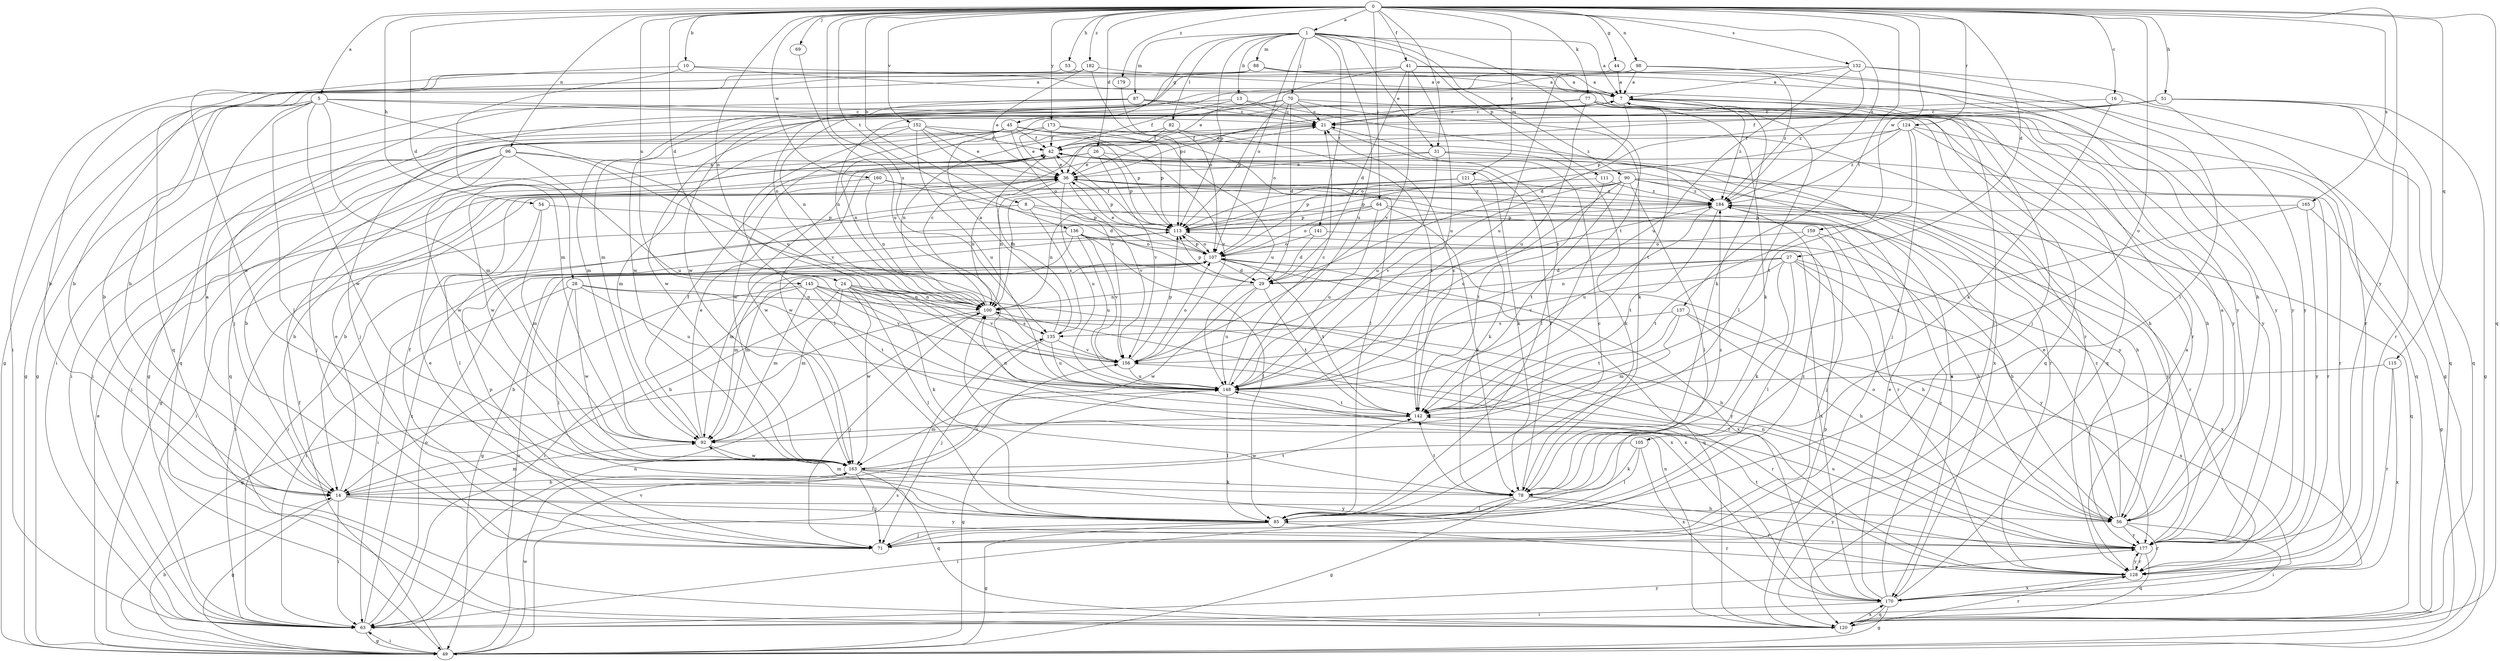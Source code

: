 strict digraph  {
0;
1;
5;
7;
8;
10;
13;
14;
16;
21;
24;
26;
27;
28;
29;
31;
36;
41;
42;
44;
45;
49;
51;
53;
54;
56;
63;
64;
69;
70;
71;
77;
78;
82;
85;
87;
88;
90;
92;
96;
98;
100;
105;
107;
111;
113;
115;
120;
121;
124;
128;
132;
135;
136;
137;
141;
142;
145;
148;
152;
156;
159;
160;
163;
165;
170;
173;
177;
179;
182;
184;
0 -> 1  [label=a];
0 -> 5  [label=a];
0 -> 8  [label=b];
0 -> 10  [label=b];
0 -> 16  [label=c];
0 -> 24  [label=d];
0 -> 26  [label=d];
0 -> 27  [label=d];
0 -> 28  [label=d];
0 -> 31  [label=e];
0 -> 41  [label=f];
0 -> 44  [label=g];
0 -> 51  [label=h];
0 -> 53  [label=h];
0 -> 54  [label=h];
0 -> 64  [label=j];
0 -> 69  [label=j];
0 -> 77  [label=k];
0 -> 96  [label=n];
0 -> 98  [label=n];
0 -> 100  [label=n];
0 -> 105  [label=o];
0 -> 115  [label=q];
0 -> 120  [label=q];
0 -> 121  [label=r];
0 -> 124  [label=r];
0 -> 132  [label=s];
0 -> 135  [label=s];
0 -> 136  [label=t];
0 -> 137  [label=t];
0 -> 145  [label=u];
0 -> 152  [label=v];
0 -> 159  [label=w];
0 -> 160  [label=w];
0 -> 165  [label=x];
0 -> 173  [label=y];
0 -> 177  [label=y];
0 -> 179  [label=z];
0 -> 182  [label=z];
0 -> 184  [label=z];
1 -> 7  [label=a];
1 -> 13  [label=b];
1 -> 31  [label=e];
1 -> 45  [label=g];
1 -> 70  [label=j];
1 -> 82  [label=l];
1 -> 87  [label=m];
1 -> 88  [label=m];
1 -> 90  [label=m];
1 -> 107  [label=o];
1 -> 111  [label=p];
1 -> 113  [label=p];
1 -> 141  [label=t];
1 -> 142  [label=t];
1 -> 148  [label=u];
5 -> 14  [label=b];
5 -> 21  [label=c];
5 -> 49  [label=g];
5 -> 85  [label=l];
5 -> 92  [label=m];
5 -> 120  [label=q];
5 -> 128  [label=r];
5 -> 148  [label=u];
5 -> 163  [label=w];
7 -> 21  [label=c];
7 -> 71  [label=j];
7 -> 85  [label=l];
7 -> 100  [label=n];
7 -> 113  [label=p];
7 -> 120  [label=q];
7 -> 177  [label=y];
7 -> 184  [label=z];
8 -> 63  [label=i];
8 -> 113  [label=p];
8 -> 128  [label=r];
8 -> 135  [label=s];
10 -> 7  [label=a];
10 -> 92  [label=m];
10 -> 163  [label=w];
10 -> 177  [label=y];
13 -> 21  [label=c];
13 -> 42  [label=f];
13 -> 63  [label=i];
13 -> 184  [label=z];
14 -> 7  [label=a];
14 -> 36  [label=e];
14 -> 49  [label=g];
14 -> 56  [label=h];
14 -> 63  [label=i];
14 -> 85  [label=l];
14 -> 92  [label=m];
14 -> 142  [label=t];
14 -> 177  [label=y];
16 -> 21  [label=c];
16 -> 78  [label=k];
16 -> 120  [label=q];
21 -> 42  [label=f];
21 -> 63  [label=i];
21 -> 85  [label=l];
24 -> 14  [label=b];
24 -> 78  [label=k];
24 -> 85  [label=l];
24 -> 92  [label=m];
24 -> 100  [label=n];
24 -> 156  [label=v];
24 -> 163  [label=w];
24 -> 170  [label=x];
24 -> 177  [label=y];
26 -> 14  [label=b];
26 -> 36  [label=e];
26 -> 113  [label=p];
26 -> 128  [label=r];
26 -> 156  [label=v];
26 -> 163  [label=w];
27 -> 29  [label=d];
27 -> 56  [label=h];
27 -> 78  [label=k];
27 -> 85  [label=l];
27 -> 92  [label=m];
27 -> 100  [label=n];
27 -> 156  [label=v];
27 -> 170  [label=x];
27 -> 177  [label=y];
28 -> 63  [label=i];
28 -> 85  [label=l];
28 -> 100  [label=n];
28 -> 148  [label=u];
28 -> 163  [label=w];
28 -> 170  [label=x];
29 -> 100  [label=n];
29 -> 113  [label=p];
29 -> 142  [label=t];
29 -> 148  [label=u];
29 -> 163  [label=w];
29 -> 184  [label=z];
31 -> 36  [label=e];
31 -> 78  [label=k];
31 -> 128  [label=r];
31 -> 148  [label=u];
31 -> 163  [label=w];
36 -> 21  [label=c];
36 -> 100  [label=n];
36 -> 113  [label=p];
36 -> 148  [label=u];
36 -> 156  [label=v];
36 -> 184  [label=z];
41 -> 7  [label=a];
41 -> 29  [label=d];
41 -> 36  [label=e];
41 -> 56  [label=h];
41 -> 92  [label=m];
41 -> 128  [label=r];
41 -> 148  [label=u];
41 -> 156  [label=v];
42 -> 36  [label=e];
42 -> 49  [label=g];
42 -> 78  [label=k];
42 -> 163  [label=w];
42 -> 170  [label=x];
42 -> 177  [label=y];
44 -> 7  [label=a];
44 -> 148  [label=u];
45 -> 42  [label=f];
45 -> 71  [label=j];
45 -> 85  [label=l];
45 -> 92  [label=m];
45 -> 100  [label=n];
45 -> 107  [label=o];
45 -> 148  [label=u];
45 -> 156  [label=v];
45 -> 163  [label=w];
49 -> 14  [label=b];
49 -> 36  [label=e];
49 -> 42  [label=f];
49 -> 63  [label=i];
49 -> 107  [label=o];
49 -> 135  [label=s];
49 -> 163  [label=w];
51 -> 21  [label=c];
51 -> 29  [label=d];
51 -> 42  [label=f];
51 -> 49  [label=g];
51 -> 120  [label=q];
51 -> 128  [label=r];
53 -> 7  [label=a];
53 -> 63  [label=i];
54 -> 85  [label=l];
54 -> 92  [label=m];
54 -> 113  [label=p];
56 -> 7  [label=a];
56 -> 36  [label=e];
56 -> 63  [label=i];
56 -> 107  [label=o];
56 -> 128  [label=r];
56 -> 177  [label=y];
56 -> 184  [label=z];
63 -> 49  [label=g];
63 -> 100  [label=n];
63 -> 107  [label=o];
63 -> 156  [label=v];
63 -> 177  [label=y];
63 -> 184  [label=z];
64 -> 78  [label=k];
64 -> 100  [label=n];
64 -> 107  [label=o];
64 -> 113  [label=p];
64 -> 148  [label=u];
64 -> 177  [label=y];
69 -> 148  [label=u];
70 -> 21  [label=c];
70 -> 29  [label=d];
70 -> 49  [label=g];
70 -> 78  [label=k];
70 -> 107  [label=o];
70 -> 113  [label=p];
70 -> 120  [label=q];
70 -> 163  [label=w];
71 -> 36  [label=e];
71 -> 42  [label=f];
71 -> 113  [label=p];
71 -> 184  [label=z];
77 -> 21  [label=c];
77 -> 36  [label=e];
77 -> 49  [label=g];
77 -> 71  [label=j];
77 -> 78  [label=k];
77 -> 100  [label=n];
77 -> 142  [label=t];
77 -> 148  [label=u];
78 -> 42  [label=f];
78 -> 49  [label=g];
78 -> 63  [label=i];
78 -> 85  [label=l];
78 -> 92  [label=m];
78 -> 128  [label=r];
78 -> 142  [label=t];
78 -> 177  [label=y];
78 -> 184  [label=z];
82 -> 42  [label=f];
82 -> 56  [label=h];
82 -> 100  [label=n];
82 -> 142  [label=t];
85 -> 21  [label=c];
85 -> 49  [label=g];
85 -> 71  [label=j];
85 -> 128  [label=r];
87 -> 21  [label=c];
87 -> 49  [label=g];
87 -> 71  [label=j];
87 -> 92  [label=m];
87 -> 128  [label=r];
87 -> 177  [label=y];
88 -> 7  [label=a];
88 -> 14  [label=b];
88 -> 49  [label=g];
88 -> 78  [label=k];
88 -> 100  [label=n];
88 -> 177  [label=y];
90 -> 56  [label=h];
90 -> 85  [label=l];
90 -> 100  [label=n];
90 -> 113  [label=p];
90 -> 128  [label=r];
90 -> 142  [label=t];
90 -> 148  [label=u];
90 -> 156  [label=v];
90 -> 184  [label=z];
92 -> 36  [label=e];
92 -> 42  [label=f];
92 -> 163  [label=w];
96 -> 36  [label=e];
96 -> 63  [label=i];
96 -> 71  [label=j];
96 -> 148  [label=u];
96 -> 156  [label=v];
96 -> 163  [label=w];
98 -> 7  [label=a];
98 -> 14  [label=b];
98 -> 163  [label=w];
98 -> 177  [label=y];
98 -> 184  [label=z];
100 -> 21  [label=c];
100 -> 49  [label=g];
100 -> 71  [label=j];
100 -> 135  [label=s];
105 -> 78  [label=k];
105 -> 85  [label=l];
105 -> 163  [label=w];
105 -> 170  [label=x];
107 -> 29  [label=d];
107 -> 36  [label=e];
107 -> 49  [label=g];
107 -> 63  [label=i];
107 -> 92  [label=m];
107 -> 113  [label=p];
107 -> 120  [label=q];
107 -> 142  [label=t];
107 -> 170  [label=x];
111 -> 113  [label=p];
111 -> 142  [label=t];
111 -> 184  [label=z];
113 -> 42  [label=f];
113 -> 63  [label=i];
113 -> 107  [label=o];
115 -> 128  [label=r];
115 -> 148  [label=u];
115 -> 170  [label=x];
120 -> 100  [label=n];
120 -> 113  [label=p];
120 -> 128  [label=r];
120 -> 170  [label=x];
121 -> 14  [label=b];
121 -> 78  [label=k];
121 -> 100  [label=n];
121 -> 184  [label=z];
124 -> 42  [label=f];
124 -> 56  [label=h];
124 -> 71  [label=j];
124 -> 107  [label=o];
124 -> 120  [label=q];
124 -> 142  [label=t];
124 -> 184  [label=z];
128 -> 170  [label=x];
128 -> 177  [label=y];
132 -> 7  [label=a];
132 -> 85  [label=l];
132 -> 148  [label=u];
132 -> 163  [label=w];
132 -> 177  [label=y];
132 -> 184  [label=z];
135 -> 7  [label=a];
135 -> 42  [label=f];
135 -> 71  [label=j];
135 -> 148  [label=u];
135 -> 156  [label=v];
136 -> 63  [label=i];
136 -> 85  [label=l];
136 -> 92  [label=m];
136 -> 107  [label=o];
136 -> 148  [label=u];
136 -> 156  [label=v];
136 -> 170  [label=x];
137 -> 56  [label=h];
137 -> 92  [label=m];
137 -> 135  [label=s];
137 -> 142  [label=t];
137 -> 170  [label=x];
141 -> 29  [label=d];
141 -> 56  [label=h];
141 -> 107  [label=o];
142 -> 21  [label=c];
142 -> 92  [label=m];
142 -> 100  [label=n];
145 -> 14  [label=b];
145 -> 56  [label=h];
145 -> 63  [label=i];
145 -> 92  [label=m];
145 -> 100  [label=n];
145 -> 128  [label=r];
145 -> 142  [label=t];
145 -> 156  [label=v];
148 -> 21  [label=c];
148 -> 49  [label=g];
148 -> 85  [label=l];
148 -> 142  [label=t];
152 -> 36  [label=e];
152 -> 42  [label=f];
152 -> 63  [label=i];
152 -> 85  [label=l];
152 -> 113  [label=p];
152 -> 148  [label=u];
152 -> 156  [label=v];
156 -> 107  [label=o];
156 -> 113  [label=p];
156 -> 128  [label=r];
156 -> 148  [label=u];
159 -> 56  [label=h];
159 -> 71  [label=j];
159 -> 107  [label=o];
159 -> 142  [label=t];
160 -> 14  [label=b];
160 -> 29  [label=d];
160 -> 100  [label=n];
160 -> 184  [label=z];
163 -> 14  [label=b];
163 -> 71  [label=j];
163 -> 78  [label=k];
163 -> 120  [label=q];
163 -> 148  [label=u];
163 -> 177  [label=y];
165 -> 49  [label=g];
165 -> 113  [label=p];
165 -> 142  [label=t];
165 -> 177  [label=y];
170 -> 7  [label=a];
170 -> 36  [label=e];
170 -> 49  [label=g];
170 -> 63  [label=i];
170 -> 120  [label=q];
170 -> 184  [label=z];
173 -> 36  [label=e];
173 -> 42  [label=f];
173 -> 113  [label=p];
173 -> 120  [label=q];
173 -> 170  [label=x];
177 -> 100  [label=n];
177 -> 120  [label=q];
177 -> 128  [label=r];
177 -> 142  [label=t];
177 -> 148  [label=u];
179 -> 107  [label=o];
182 -> 7  [label=a];
182 -> 14  [label=b];
182 -> 36  [label=e];
182 -> 113  [label=p];
182 -> 120  [label=q];
184 -> 113  [label=p];
184 -> 120  [label=q];
184 -> 128  [label=r];
184 -> 142  [label=t];
184 -> 148  [label=u];
}
